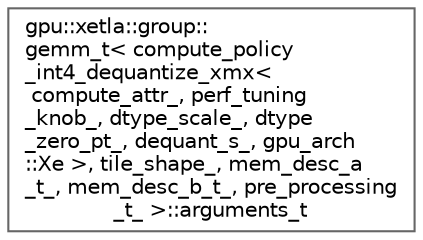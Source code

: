 digraph "Graphical Class Hierarchy"
{
 // LATEX_PDF_SIZE
  bgcolor="transparent";
  edge [fontname=Helvetica,fontsize=10,labelfontname=Helvetica,labelfontsize=10];
  node [fontname=Helvetica,fontsize=10,shape=box,height=0.2,width=0.4];
  rankdir="LR";
  Node0 [id="Node000000",label="gpu::xetla::group::\lgemm_t\< compute_policy\l_int4_dequantize_xmx\<\l compute_attr_, perf_tuning\l_knob_, dtype_scale_, dtype\l_zero_pt_, dequant_s_, gpu_arch\l::Xe \>, tile_shape_, mem_desc_a\l_t_, mem_desc_b_t_, pre_processing\l_t_ \>::arguments_t",height=0.2,width=0.4,color="grey40", fillcolor="white", style="filled",URL="$structgpu_1_1xetla_1_1group_1_1gemm__t_3_01compute__policy__int4__dequantize__xmx_3_01compute__acf9b43220207453ad713d63892782860.html",tooltip="Arguments for gemm."];
}
